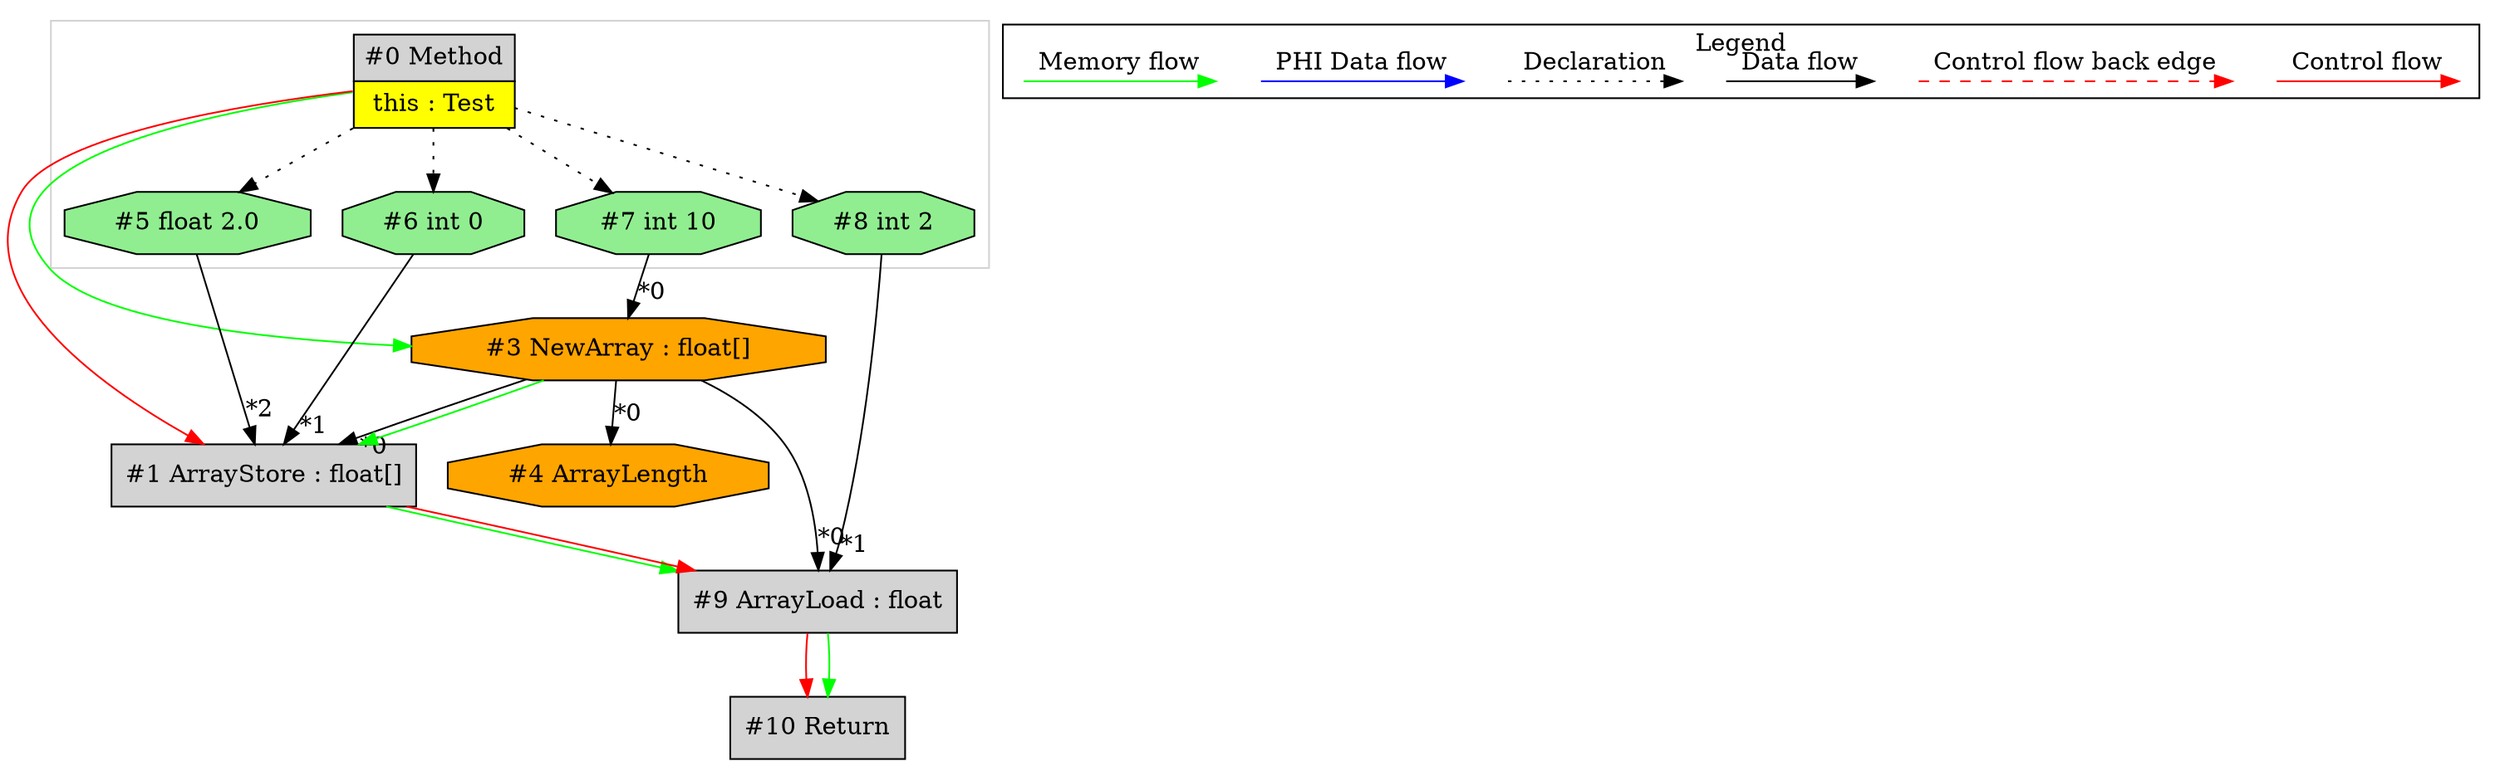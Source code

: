 digraph {
 ordering="in";
 node0[margin="0", label=<<table border="0" cellborder="1" cellspacing="0" cellpadding="5"><tr><td colspan="1">#0 Method</td></tr><tr><td port="prj2" bgcolor="yellow">this : Test</td></tr></table>>,shape=none, fillcolor=lightgrey, style=filled];
 node8[label="#8 int 2",shape=octagon, fillcolor=lightgreen, style=filled];
 node0 -> node8[style=dotted];
 node9[label="#9 ArrayLoad : float",shape=box, fillcolor=lightgrey, style=filled];
 node3 -> node9[headlabel="*0", labeldistance=2];
 node8 -> node9[headlabel="*1", labeldistance=2];
 node1 -> node9[labeldistance=2, color=green, constraint=false];
 node1 -> node9[labeldistance=2, color=red, fontcolor=red];
 node1[label="#1 ArrayStore : float[]",shape=box, fillcolor=lightgrey, style=filled];
 node3 -> node1[headlabel="*0", labeldistance=2];
 node6 -> node1[headlabel="*1", labeldistance=2];
 node5 -> node1[headlabel="*2", labeldistance=2];
 node3 -> node1[labeldistance=2, color=green, constraint=false];
 node0 -> node1[labeldistance=2, color=red, fontcolor=red];
 node3[label="#3 NewArray : float[]",shape=octagon, fillcolor=orange, style=filled];
 node7 -> node3[headlabel="*0", labeldistance=2];
 node0 -> node3[labeldistance=2, color=green, constraint=false];
 node7[label="#7 int 10",shape=octagon, fillcolor=lightgreen, style=filled];
 node0 -> node7[style=dotted];
 node4[label="#4 ArrayLength",shape=octagon, fillcolor=orange, style=filled];
 node3 -> node4[headlabel="*0", labeldistance=2];
 node5[label="#5 float 2.0",shape=octagon, fillcolor=lightgreen, style=filled];
 node0 -> node5[style=dotted];
 node6[label="#6 int 0",shape=octagon, fillcolor=lightgreen, style=filled];
 node0 -> node6[style=dotted];
 node10[label="#10 Return",shape=box, fillcolor=lightgrey, style=filled];
 node9 -> node10[labeldistance=2, color=red, fontcolor=red];
 node9 -> node10[labeldistance=2, color=green, constraint=false];
 subgraph cluster_0 {
  color=lightgray;
  node0;
  node5;
  node6;
  node7;
  node8;
 }
 subgraph cluster_000 {
  label = "Legend";
  node [shape=point]
  {
   rank=same;
   c0 [style = invis];
   c1 [style = invis];
   c2 [style = invis];
   c3 [style = invis];
   d0 [style = invis];
   d1 [style = invis];
   d2 [style = invis];
   d3 [style = invis];
   d4 [style = invis];
   d5 [style = invis];
   d6 [style = invis];
   d7 [style = invis];
  }
  c0 -> c1 [label="Control flow", style=solid, color=red]
  c2 -> c3 [label="Control flow back edge", style=dashed, color=red]
  d0 -> d1 [label="Data flow"]
  d2 -> d3 [label="Declaration", style=dotted]
  d4 -> d5 [label="PHI Data flow", color=blue]
  d6 -> d7 [label="Memory flow", color=green]
 }

}
